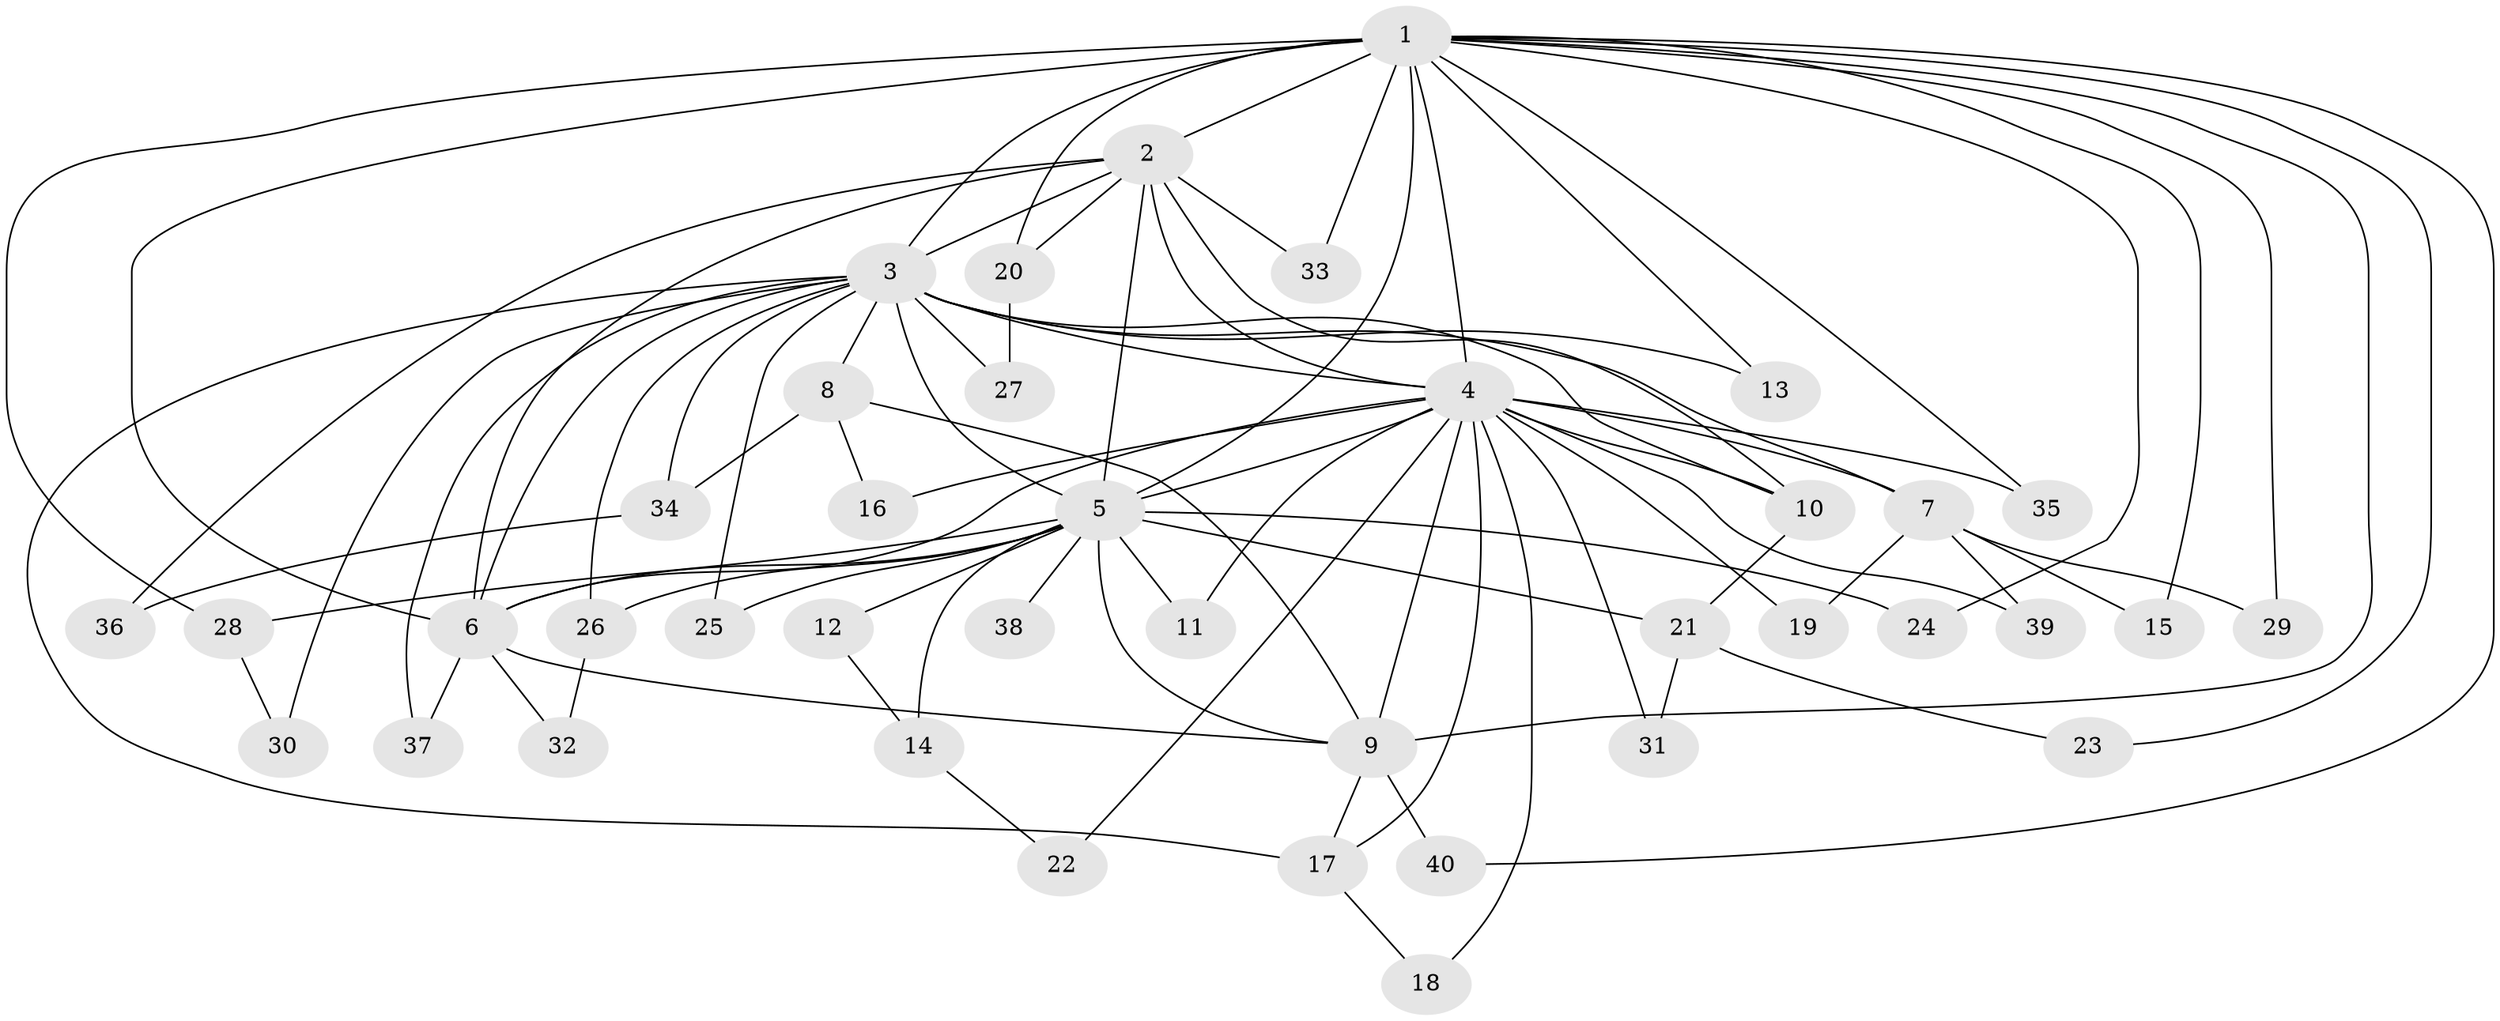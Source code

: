// original degree distribution, {17: 0.017543859649122806, 14: 0.03508771929824561, 21: 0.017543859649122806, 19: 0.03508771929824561, 13: 0.03508771929824561, 12: 0.017543859649122806, 16: 0.017543859649122806, 5: 0.08771929824561403, 3: 0.15789473684210525, 2: 0.5614035087719298, 4: 0.017543859649122806}
// Generated by graph-tools (version 1.1) at 2025/50/03/04/25 22:50:02]
// undirected, 40 vertices, 85 edges
graph export_dot {
  node [color=gray90,style=filled];
  1;
  2;
  3;
  4;
  5;
  6;
  7;
  8;
  9;
  10;
  11;
  12;
  13;
  14;
  15;
  16;
  17;
  18;
  19;
  20;
  21;
  22;
  23;
  24;
  25;
  26;
  27;
  28;
  29;
  30;
  31;
  32;
  33;
  34;
  35;
  36;
  37;
  38;
  39;
  40;
  1 -- 2 [weight=2.0];
  1 -- 3 [weight=4.0];
  1 -- 4 [weight=4.0];
  1 -- 5 [weight=4.0];
  1 -- 6 [weight=2.0];
  1 -- 9 [weight=1.0];
  1 -- 13 [weight=1.0];
  1 -- 15 [weight=1.0];
  1 -- 20 [weight=1.0];
  1 -- 23 [weight=1.0];
  1 -- 24 [weight=1.0];
  1 -- 28 [weight=1.0];
  1 -- 29 [weight=1.0];
  1 -- 33 [weight=1.0];
  1 -- 35 [weight=1.0];
  1 -- 40 [weight=1.0];
  2 -- 3 [weight=2.0];
  2 -- 4 [weight=3.0];
  2 -- 5 [weight=2.0];
  2 -- 6 [weight=1.0];
  2 -- 10 [weight=1.0];
  2 -- 20 [weight=1.0];
  2 -- 33 [weight=1.0];
  2 -- 36 [weight=1.0];
  3 -- 4 [weight=4.0];
  3 -- 5 [weight=4.0];
  3 -- 6 [weight=2.0];
  3 -- 7 [weight=2.0];
  3 -- 8 [weight=1.0];
  3 -- 10 [weight=1.0];
  3 -- 13 [weight=1.0];
  3 -- 17 [weight=1.0];
  3 -- 25 [weight=1.0];
  3 -- 26 [weight=1.0];
  3 -- 27 [weight=1.0];
  3 -- 30 [weight=1.0];
  3 -- 34 [weight=1.0];
  3 -- 37 [weight=1.0];
  4 -- 5 [weight=4.0];
  4 -- 6 [weight=3.0];
  4 -- 7 [weight=2.0];
  4 -- 9 [weight=1.0];
  4 -- 10 [weight=1.0];
  4 -- 11 [weight=1.0];
  4 -- 16 [weight=1.0];
  4 -- 17 [weight=1.0];
  4 -- 18 [weight=1.0];
  4 -- 19 [weight=1.0];
  4 -- 22 [weight=1.0];
  4 -- 31 [weight=1.0];
  4 -- 35 [weight=1.0];
  4 -- 39 [weight=1.0];
  5 -- 6 [weight=2.0];
  5 -- 9 [weight=1.0];
  5 -- 11 [weight=1.0];
  5 -- 12 [weight=1.0];
  5 -- 14 [weight=1.0];
  5 -- 21 [weight=1.0];
  5 -- 24 [weight=1.0];
  5 -- 25 [weight=1.0];
  5 -- 26 [weight=1.0];
  5 -- 28 [weight=1.0];
  5 -- 38 [weight=1.0];
  6 -- 9 [weight=1.0];
  6 -- 32 [weight=1.0];
  6 -- 37 [weight=1.0];
  7 -- 15 [weight=1.0];
  7 -- 19 [weight=1.0];
  7 -- 29 [weight=1.0];
  7 -- 39 [weight=1.0];
  8 -- 9 [weight=1.0];
  8 -- 16 [weight=1.0];
  8 -- 34 [weight=1.0];
  9 -- 17 [weight=2.0];
  9 -- 40 [weight=1.0];
  10 -- 21 [weight=1.0];
  12 -- 14 [weight=1.0];
  14 -- 22 [weight=1.0];
  17 -- 18 [weight=1.0];
  20 -- 27 [weight=1.0];
  21 -- 23 [weight=1.0];
  21 -- 31 [weight=1.0];
  26 -- 32 [weight=1.0];
  28 -- 30 [weight=1.0];
  34 -- 36 [weight=1.0];
}
